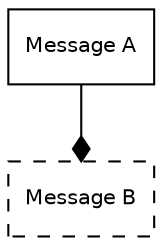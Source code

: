 digraph UnrelReplaceRel
{
      node [shape=record, fontname=Helvetica, fontsize=10];
      a [ label="Message A"];
      b [ label="Message B", style="dashed"];
      a -> b [ arrowhead="diamond"];
}
